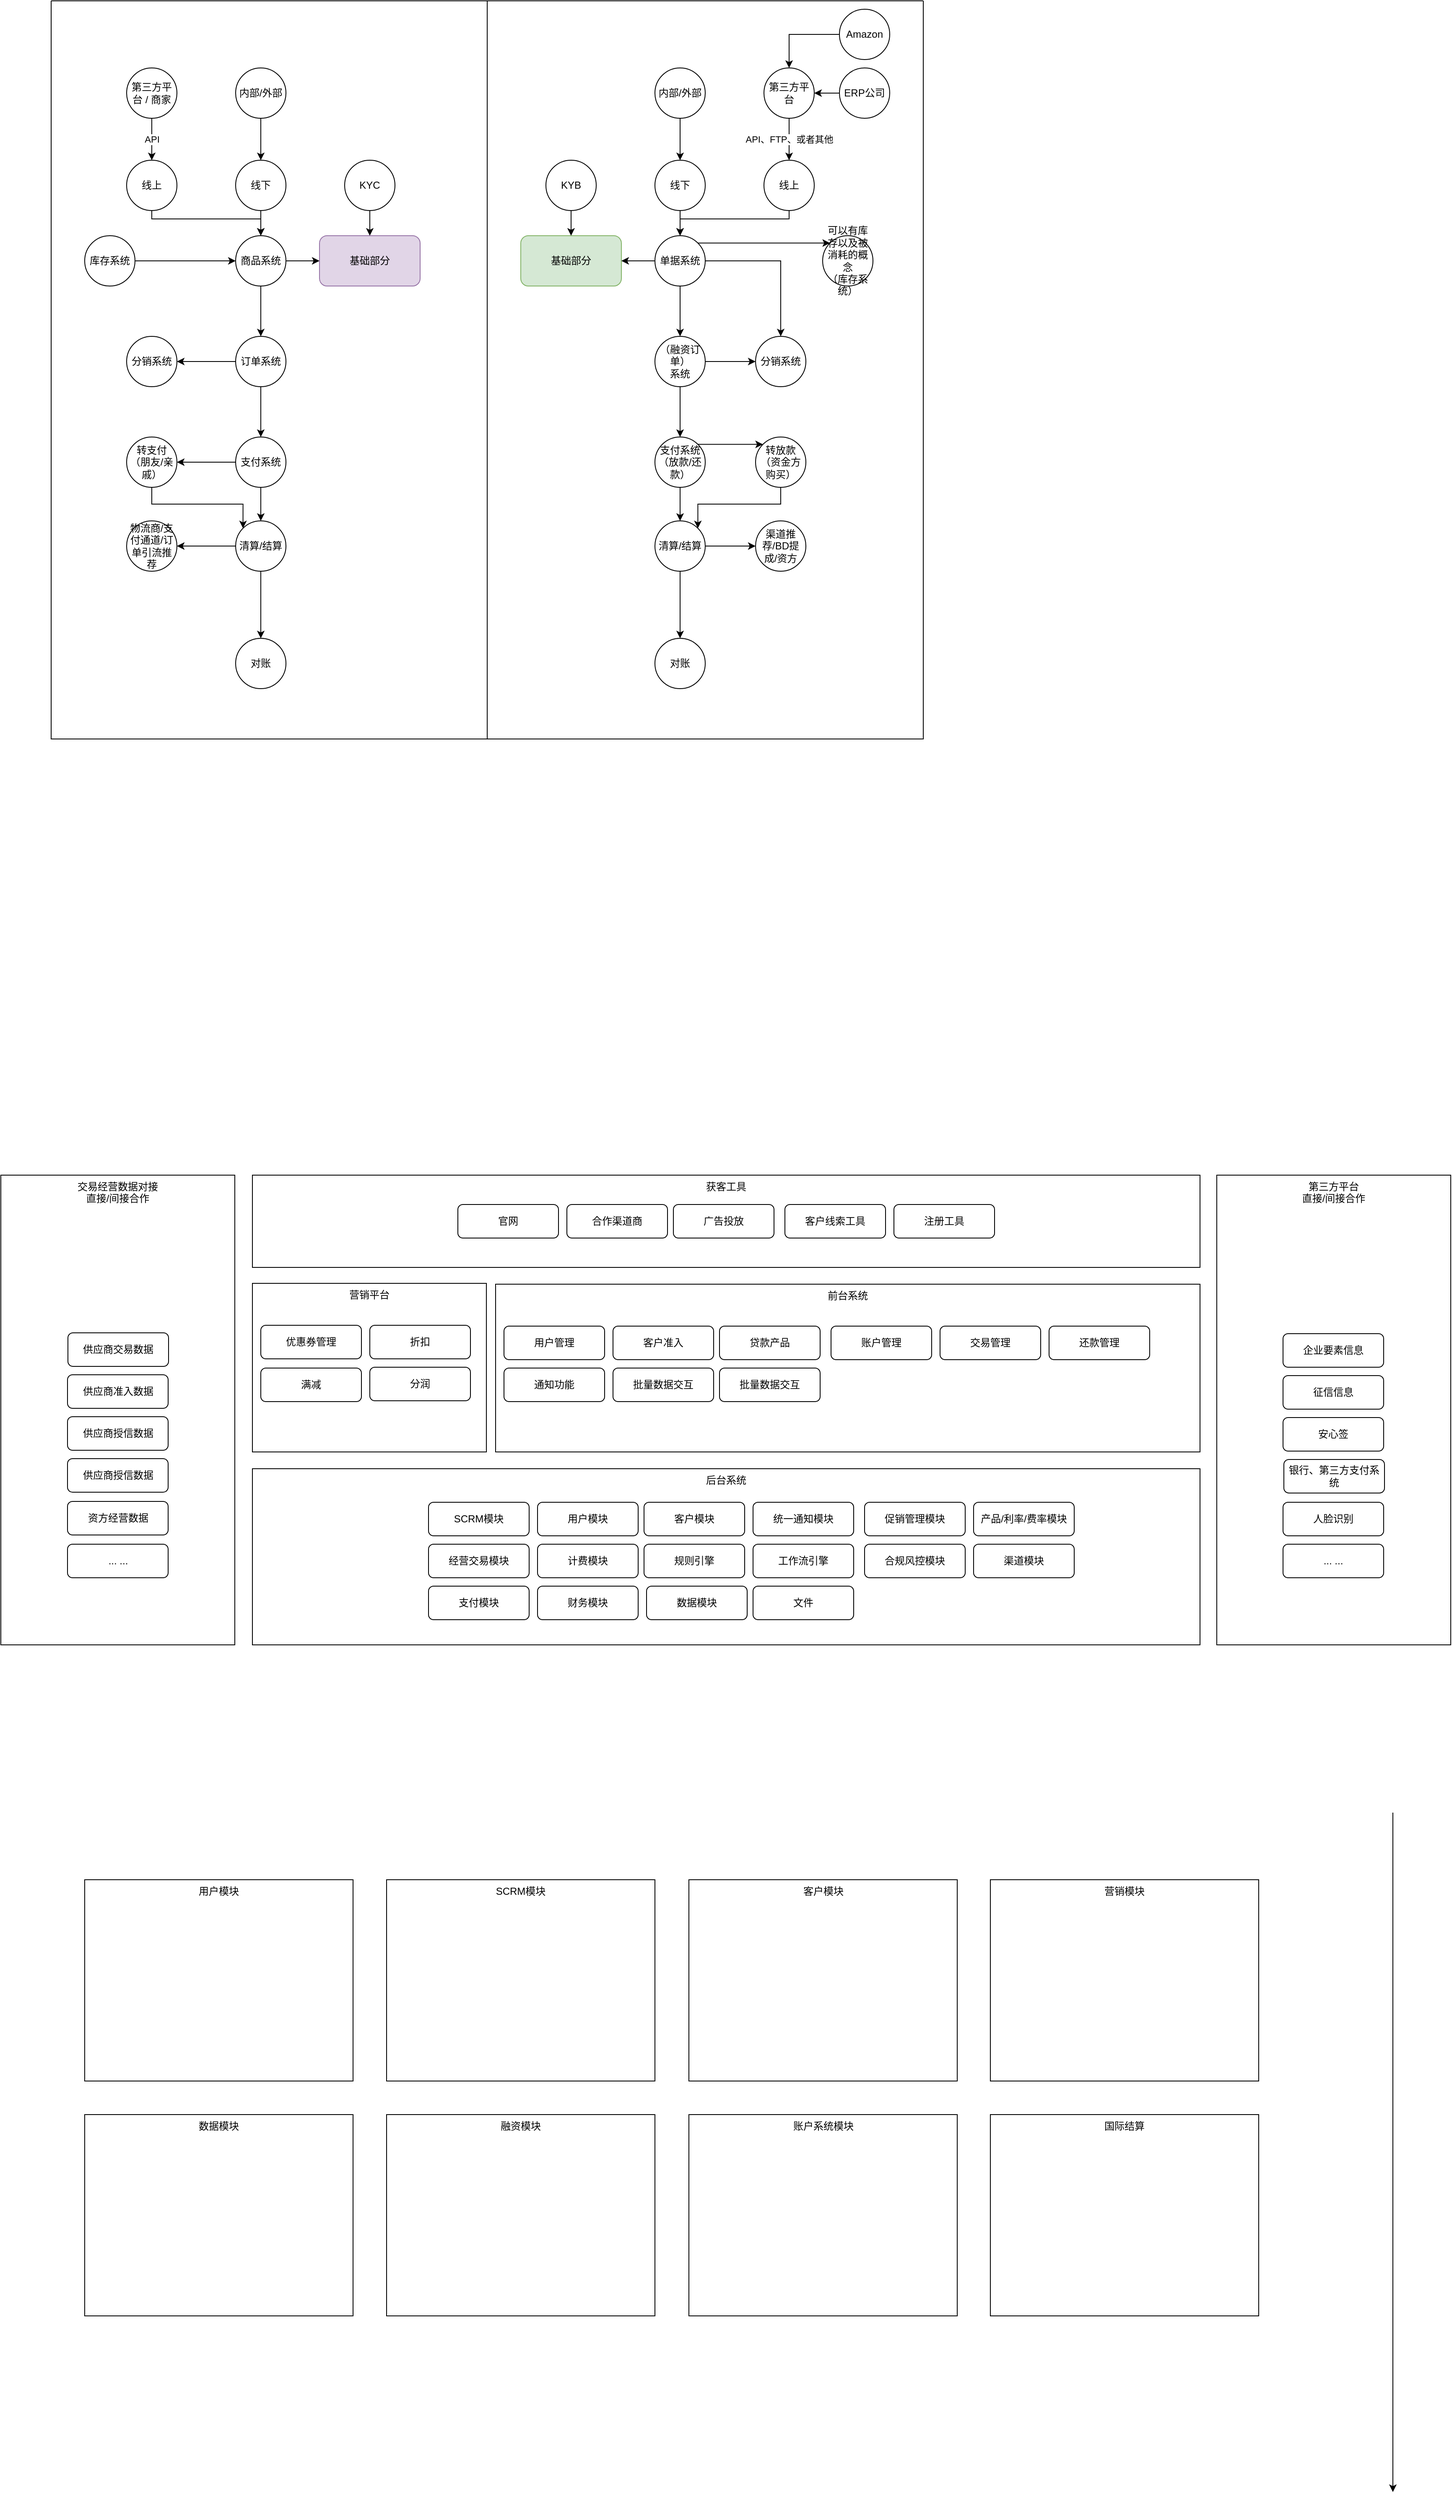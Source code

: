 <mxfile version="21.6.2" type="github">
  <diagram name="第 1 页" id="DsP0ySoP5KuVm8gyESEJ">
    <mxGraphModel dx="1492" dy="650" grid="1" gridSize="10" guides="1" tooltips="1" connect="1" arrows="1" fold="1" page="1" pageScale="1" pageWidth="827" pageHeight="1169" math="0" shadow="0">
      <root>
        <mxCell id="0" />
        <mxCell id="1" parent="0" />
        <mxCell id="JTM_hWVtwOP50AUBhIqX-2" value="" style="swimlane;startSize=0;" parent="1" vertex="1">
          <mxGeometry x="160" y="80" width="520" height="880" as="geometry" />
        </mxCell>
        <mxCell id="JTM_hWVtwOP50AUBhIqX-4" value="基础部分" style="rounded=1;whiteSpace=wrap;html=1;fillColor=#e1d5e7;strokeColor=#9673a6;" parent="JTM_hWVtwOP50AUBhIqX-2" vertex="1">
          <mxGeometry x="320" y="280" width="120" height="60" as="geometry" />
        </mxCell>
        <mxCell id="dblVW6kIsXTNqUXVf4vE-62" style="edgeStyle=orthogonalEdgeStyle;rounded=0;orthogonalLoop=1;jettySize=auto;html=1;exitX=0.5;exitY=1;exitDx=0;exitDy=0;entryX=0.5;entryY=0;entryDx=0;entryDy=0;" parent="JTM_hWVtwOP50AUBhIqX-2" source="dblVW6kIsXTNqUXVf4vE-32" target="JTM_hWVtwOP50AUBhIqX-4" edge="1">
          <mxGeometry relative="1" as="geometry" />
        </mxCell>
        <mxCell id="dblVW6kIsXTNqUXVf4vE-32" value="KYC" style="ellipse;whiteSpace=wrap;html=1;aspect=fixed;" parent="JTM_hWVtwOP50AUBhIqX-2" vertex="1">
          <mxGeometry x="350" y="190" width="60" height="60" as="geometry" />
        </mxCell>
        <mxCell id="dblVW6kIsXTNqUXVf4vE-42" style="edgeStyle=orthogonalEdgeStyle;rounded=0;orthogonalLoop=1;jettySize=auto;html=1;exitX=0.5;exitY=1;exitDx=0;exitDy=0;entryX=0.5;entryY=0;entryDx=0;entryDy=0;" parent="JTM_hWVtwOP50AUBhIqX-2" source="dblVW6kIsXTNqUXVf4vE-33" target="dblVW6kIsXTNqUXVf4vE-41" edge="1">
          <mxGeometry relative="1" as="geometry" />
        </mxCell>
        <mxCell id="dblVW6kIsXTNqUXVf4vE-33" value="线下" style="ellipse;whiteSpace=wrap;html=1;aspect=fixed;" parent="JTM_hWVtwOP50AUBhIqX-2" vertex="1">
          <mxGeometry x="220" y="190" width="60" height="60" as="geometry" />
        </mxCell>
        <mxCell id="dblVW6kIsXTNqUXVf4vE-43" style="edgeStyle=orthogonalEdgeStyle;rounded=0;orthogonalLoop=1;jettySize=auto;html=1;exitX=0.5;exitY=1;exitDx=0;exitDy=0;entryX=0.5;entryY=0;entryDx=0;entryDy=0;" parent="JTM_hWVtwOP50AUBhIqX-2" source="dblVW6kIsXTNqUXVf4vE-34" target="dblVW6kIsXTNqUXVf4vE-41" edge="1">
          <mxGeometry relative="1" as="geometry">
            <Array as="points">
              <mxPoint x="120" y="260" />
              <mxPoint x="250" y="260" />
            </Array>
          </mxGeometry>
        </mxCell>
        <mxCell id="dblVW6kIsXTNqUXVf4vE-34" value="线上" style="ellipse;whiteSpace=wrap;html=1;aspect=fixed;" parent="JTM_hWVtwOP50AUBhIqX-2" vertex="1">
          <mxGeometry x="90" y="190" width="60" height="60" as="geometry" />
        </mxCell>
        <mxCell id="dblVW6kIsXTNqUXVf4vE-36" style="edgeStyle=orthogonalEdgeStyle;rounded=0;orthogonalLoop=1;jettySize=auto;html=1;exitX=0.5;exitY=1;exitDx=0;exitDy=0;entryX=0.5;entryY=0;entryDx=0;entryDy=0;" parent="JTM_hWVtwOP50AUBhIqX-2" source="dblVW6kIsXTNqUXVf4vE-35" target="dblVW6kIsXTNqUXVf4vE-33" edge="1">
          <mxGeometry relative="1" as="geometry" />
        </mxCell>
        <mxCell id="dblVW6kIsXTNqUXVf4vE-35" value="内部/外部" style="ellipse;whiteSpace=wrap;html=1;aspect=fixed;" parent="JTM_hWVtwOP50AUBhIqX-2" vertex="1">
          <mxGeometry x="220" y="80" width="60" height="60" as="geometry" />
        </mxCell>
        <mxCell id="dblVW6kIsXTNqUXVf4vE-40" value="API" style="edgeStyle=orthogonalEdgeStyle;rounded=0;orthogonalLoop=1;jettySize=auto;html=1;exitX=0.5;exitY=1;exitDx=0;exitDy=0;entryX=0.5;entryY=0;entryDx=0;entryDy=0;" parent="JTM_hWVtwOP50AUBhIqX-2" source="dblVW6kIsXTNqUXVf4vE-39" target="dblVW6kIsXTNqUXVf4vE-34" edge="1">
          <mxGeometry relative="1" as="geometry" />
        </mxCell>
        <mxCell id="dblVW6kIsXTNqUXVf4vE-39" value="第三方平台 / 商家" style="ellipse;whiteSpace=wrap;html=1;aspect=fixed;" parent="JTM_hWVtwOP50AUBhIqX-2" vertex="1">
          <mxGeometry x="90" y="80" width="60" height="60" as="geometry" />
        </mxCell>
        <mxCell id="dblVW6kIsXTNqUXVf4vE-45" style="edgeStyle=orthogonalEdgeStyle;rounded=0;orthogonalLoop=1;jettySize=auto;html=1;exitX=1;exitY=0.5;exitDx=0;exitDy=0;entryX=0;entryY=0.5;entryDx=0;entryDy=0;" parent="JTM_hWVtwOP50AUBhIqX-2" source="dblVW6kIsXTNqUXVf4vE-41" target="JTM_hWVtwOP50AUBhIqX-4" edge="1">
          <mxGeometry relative="1" as="geometry" />
        </mxCell>
        <mxCell id="dblVW6kIsXTNqUXVf4vE-46" style="edgeStyle=orthogonalEdgeStyle;rounded=0;orthogonalLoop=1;jettySize=auto;html=1;exitX=0.5;exitY=1;exitDx=0;exitDy=0;" parent="JTM_hWVtwOP50AUBhIqX-2" source="dblVW6kIsXTNqUXVf4vE-41" target="dblVW6kIsXTNqUXVf4vE-44" edge="1">
          <mxGeometry relative="1" as="geometry" />
        </mxCell>
        <mxCell id="dblVW6kIsXTNqUXVf4vE-41" value="商品系统" style="ellipse;whiteSpace=wrap;html=1;aspect=fixed;" parent="JTM_hWVtwOP50AUBhIqX-2" vertex="1">
          <mxGeometry x="220" y="280" width="60" height="60" as="geometry" />
        </mxCell>
        <mxCell id="dblVW6kIsXTNqUXVf4vE-50" style="edgeStyle=orthogonalEdgeStyle;rounded=0;orthogonalLoop=1;jettySize=auto;html=1;exitX=0;exitY=0.5;exitDx=0;exitDy=0;entryX=1;entryY=0.5;entryDx=0;entryDy=0;" parent="JTM_hWVtwOP50AUBhIqX-2" source="dblVW6kIsXTNqUXVf4vE-44" target="dblVW6kIsXTNqUXVf4vE-47" edge="1">
          <mxGeometry relative="1" as="geometry" />
        </mxCell>
        <mxCell id="dblVW6kIsXTNqUXVf4vE-54" style="edgeStyle=orthogonalEdgeStyle;rounded=0;orthogonalLoop=1;jettySize=auto;html=1;exitX=0.5;exitY=1;exitDx=0;exitDy=0;entryX=0.5;entryY=0;entryDx=0;entryDy=0;" parent="JTM_hWVtwOP50AUBhIqX-2" source="dblVW6kIsXTNqUXVf4vE-44" target="dblVW6kIsXTNqUXVf4vE-51" edge="1">
          <mxGeometry relative="1" as="geometry" />
        </mxCell>
        <mxCell id="dblVW6kIsXTNqUXVf4vE-44" value="订单系统" style="ellipse;whiteSpace=wrap;html=1;aspect=fixed;" parent="JTM_hWVtwOP50AUBhIqX-2" vertex="1">
          <mxGeometry x="220" y="400" width="60" height="60" as="geometry" />
        </mxCell>
        <mxCell id="dblVW6kIsXTNqUXVf4vE-47" value="分销系统" style="ellipse;whiteSpace=wrap;html=1;aspect=fixed;" parent="JTM_hWVtwOP50AUBhIqX-2" vertex="1">
          <mxGeometry x="90" y="400" width="60" height="60" as="geometry" />
        </mxCell>
        <mxCell id="dblVW6kIsXTNqUXVf4vE-49" style="edgeStyle=orthogonalEdgeStyle;rounded=0;orthogonalLoop=1;jettySize=auto;html=1;exitX=1;exitY=0.5;exitDx=0;exitDy=0;entryX=0;entryY=0.5;entryDx=0;entryDy=0;" parent="JTM_hWVtwOP50AUBhIqX-2" source="dblVW6kIsXTNqUXVf4vE-48" target="dblVW6kIsXTNqUXVf4vE-41" edge="1">
          <mxGeometry relative="1" as="geometry" />
        </mxCell>
        <mxCell id="dblVW6kIsXTNqUXVf4vE-48" value="库存系统" style="ellipse;whiteSpace=wrap;html=1;aspect=fixed;" parent="JTM_hWVtwOP50AUBhIqX-2" vertex="1">
          <mxGeometry x="40" y="280" width="60" height="60" as="geometry" />
        </mxCell>
        <mxCell id="dblVW6kIsXTNqUXVf4vE-53" style="edgeStyle=orthogonalEdgeStyle;rounded=0;orthogonalLoop=1;jettySize=auto;html=1;exitX=0;exitY=0.5;exitDx=0;exitDy=0;entryX=1;entryY=0.5;entryDx=0;entryDy=0;" parent="JTM_hWVtwOP50AUBhIqX-2" source="dblVW6kIsXTNqUXVf4vE-51" target="dblVW6kIsXTNqUXVf4vE-52" edge="1">
          <mxGeometry relative="1" as="geometry" />
        </mxCell>
        <mxCell id="dblVW6kIsXTNqUXVf4vE-57" style="edgeStyle=orthogonalEdgeStyle;rounded=0;orthogonalLoop=1;jettySize=auto;html=1;exitX=0.5;exitY=1;exitDx=0;exitDy=0;" parent="JTM_hWVtwOP50AUBhIqX-2" source="dblVW6kIsXTNqUXVf4vE-51" target="dblVW6kIsXTNqUXVf4vE-55" edge="1">
          <mxGeometry relative="1" as="geometry" />
        </mxCell>
        <mxCell id="dblVW6kIsXTNqUXVf4vE-51" value="支付系统" style="ellipse;whiteSpace=wrap;html=1;aspect=fixed;" parent="JTM_hWVtwOP50AUBhIqX-2" vertex="1">
          <mxGeometry x="220" y="520" width="60" height="60" as="geometry" />
        </mxCell>
        <mxCell id="dblVW6kIsXTNqUXVf4vE-61" style="edgeStyle=orthogonalEdgeStyle;rounded=0;orthogonalLoop=1;jettySize=auto;html=1;exitX=0.5;exitY=1;exitDx=0;exitDy=0;entryX=0;entryY=0;entryDx=0;entryDy=0;" parent="JTM_hWVtwOP50AUBhIqX-2" source="dblVW6kIsXTNqUXVf4vE-52" target="dblVW6kIsXTNqUXVf4vE-55" edge="1">
          <mxGeometry relative="1" as="geometry" />
        </mxCell>
        <mxCell id="dblVW6kIsXTNqUXVf4vE-52" value="转支付（朋友/亲戚）" style="ellipse;whiteSpace=wrap;html=1;aspect=fixed;" parent="JTM_hWVtwOP50AUBhIqX-2" vertex="1">
          <mxGeometry x="90" y="520" width="60" height="60" as="geometry" />
        </mxCell>
        <mxCell id="dblVW6kIsXTNqUXVf4vE-58" style="edgeStyle=orthogonalEdgeStyle;rounded=0;orthogonalLoop=1;jettySize=auto;html=1;exitX=0.5;exitY=1;exitDx=0;exitDy=0;entryX=0.5;entryY=0;entryDx=0;entryDy=0;" parent="JTM_hWVtwOP50AUBhIqX-2" source="dblVW6kIsXTNqUXVf4vE-55" target="dblVW6kIsXTNqUXVf4vE-56" edge="1">
          <mxGeometry relative="1" as="geometry" />
        </mxCell>
        <mxCell id="dblVW6kIsXTNqUXVf4vE-60" style="edgeStyle=orthogonalEdgeStyle;rounded=0;orthogonalLoop=1;jettySize=auto;html=1;exitX=0;exitY=0.5;exitDx=0;exitDy=0;entryX=1;entryY=0.5;entryDx=0;entryDy=0;" parent="JTM_hWVtwOP50AUBhIqX-2" source="dblVW6kIsXTNqUXVf4vE-55" target="dblVW6kIsXTNqUXVf4vE-59" edge="1">
          <mxGeometry relative="1" as="geometry" />
        </mxCell>
        <mxCell id="dblVW6kIsXTNqUXVf4vE-55" value="清算/结算" style="ellipse;whiteSpace=wrap;html=1;aspect=fixed;" parent="JTM_hWVtwOP50AUBhIqX-2" vertex="1">
          <mxGeometry x="220" y="620" width="60" height="60" as="geometry" />
        </mxCell>
        <mxCell id="dblVW6kIsXTNqUXVf4vE-56" value="对账" style="ellipse;whiteSpace=wrap;html=1;aspect=fixed;" parent="JTM_hWVtwOP50AUBhIqX-2" vertex="1">
          <mxGeometry x="220" y="760" width="60" height="60" as="geometry" />
        </mxCell>
        <mxCell id="dblVW6kIsXTNqUXVf4vE-59" value="物流商/支付通道/订单引流推荐" style="ellipse;whiteSpace=wrap;html=1;aspect=fixed;" parent="JTM_hWVtwOP50AUBhIqX-2" vertex="1">
          <mxGeometry x="90" y="620" width="60" height="60" as="geometry" />
        </mxCell>
        <mxCell id="JTM_hWVtwOP50AUBhIqX-3" value="" style="swimlane;startSize=0;" parent="1" vertex="1">
          <mxGeometry x="680" y="80" width="520" height="880" as="geometry" />
        </mxCell>
        <mxCell id="JTM_hWVtwOP50AUBhIqX-5" value="基础部分" style="rounded=1;whiteSpace=wrap;html=1;fillColor=#d5e8d4;strokeColor=#82b366;" parent="JTM_hWVtwOP50AUBhIqX-3" vertex="1">
          <mxGeometry x="40" y="280" width="120" height="60" as="geometry" />
        </mxCell>
        <mxCell id="dblVW6kIsXTNqUXVf4vE-14" style="edgeStyle=orthogonalEdgeStyle;rounded=0;orthogonalLoop=1;jettySize=auto;html=1;exitX=0.5;exitY=1;exitDx=0;exitDy=0;entryX=0.5;entryY=0;entryDx=0;entryDy=0;" parent="JTM_hWVtwOP50AUBhIqX-3" source="JTM_hWVtwOP50AUBhIqX-7" target="JTM_hWVtwOP50AUBhIqX-8" edge="1">
          <mxGeometry relative="1" as="geometry" />
        </mxCell>
        <mxCell id="dblVW6kIsXTNqUXVf4vE-16" style="edgeStyle=orthogonalEdgeStyle;rounded=0;orthogonalLoop=1;jettySize=auto;html=1;exitX=1;exitY=0.5;exitDx=0;exitDy=0;entryX=0.5;entryY=0;entryDx=0;entryDy=0;" parent="JTM_hWVtwOP50AUBhIqX-3" source="JTM_hWVtwOP50AUBhIqX-7" target="dblVW6kIsXTNqUXVf4vE-15" edge="1">
          <mxGeometry relative="1" as="geometry" />
        </mxCell>
        <mxCell id="dblVW6kIsXTNqUXVf4vE-19" style="edgeStyle=orthogonalEdgeStyle;rounded=0;orthogonalLoop=1;jettySize=auto;html=1;exitX=1;exitY=0;exitDx=0;exitDy=0;entryX=0;entryY=0;entryDx=0;entryDy=0;" parent="JTM_hWVtwOP50AUBhIqX-3" source="JTM_hWVtwOP50AUBhIqX-7" target="dblVW6kIsXTNqUXVf4vE-18" edge="1">
          <mxGeometry relative="1" as="geometry" />
        </mxCell>
        <mxCell id="dblVW6kIsXTNqUXVf4vE-38" style="edgeStyle=orthogonalEdgeStyle;rounded=0;orthogonalLoop=1;jettySize=auto;html=1;exitX=0;exitY=0.5;exitDx=0;exitDy=0;entryX=1;entryY=0.5;entryDx=0;entryDy=0;" parent="JTM_hWVtwOP50AUBhIqX-3" source="JTM_hWVtwOP50AUBhIqX-7" target="JTM_hWVtwOP50AUBhIqX-5" edge="1">
          <mxGeometry relative="1" as="geometry" />
        </mxCell>
        <mxCell id="JTM_hWVtwOP50AUBhIqX-7" value="单据系统" style="ellipse;whiteSpace=wrap;html=1;aspect=fixed;" parent="JTM_hWVtwOP50AUBhIqX-3" vertex="1">
          <mxGeometry x="200" y="280" width="60" height="60" as="geometry" />
        </mxCell>
        <mxCell id="dblVW6kIsXTNqUXVf4vE-17" style="edgeStyle=orthogonalEdgeStyle;rounded=0;orthogonalLoop=1;jettySize=auto;html=1;exitX=1;exitY=0.5;exitDx=0;exitDy=0;entryX=0;entryY=0.5;entryDx=0;entryDy=0;" parent="JTM_hWVtwOP50AUBhIqX-3" source="JTM_hWVtwOP50AUBhIqX-8" target="dblVW6kIsXTNqUXVf4vE-15" edge="1">
          <mxGeometry relative="1" as="geometry" />
        </mxCell>
        <mxCell id="dblVW6kIsXTNqUXVf4vE-23" style="edgeStyle=orthogonalEdgeStyle;rounded=0;orthogonalLoop=1;jettySize=auto;html=1;exitX=0.5;exitY=1;exitDx=0;exitDy=0;" parent="JTM_hWVtwOP50AUBhIqX-3" source="JTM_hWVtwOP50AUBhIqX-8" target="dblVW6kIsXTNqUXVf4vE-21" edge="1">
          <mxGeometry relative="1" as="geometry" />
        </mxCell>
        <mxCell id="JTM_hWVtwOP50AUBhIqX-8" value="（融资订单）&lt;br&gt;系统" style="ellipse;whiteSpace=wrap;html=1;aspect=fixed;" parent="JTM_hWVtwOP50AUBhIqX-3" vertex="1">
          <mxGeometry x="200" y="400" width="60" height="60" as="geometry" />
        </mxCell>
        <mxCell id="dblVW6kIsXTNqUXVf4vE-5" style="edgeStyle=orthogonalEdgeStyle;rounded=0;orthogonalLoop=1;jettySize=auto;html=1;exitX=0.5;exitY=1;exitDx=0;exitDy=0;entryX=0.5;entryY=0;entryDx=0;entryDy=0;" parent="JTM_hWVtwOP50AUBhIqX-3" source="dblVW6kIsXTNqUXVf4vE-1" target="JTM_hWVtwOP50AUBhIqX-7" edge="1">
          <mxGeometry relative="1" as="geometry" />
        </mxCell>
        <mxCell id="dblVW6kIsXTNqUXVf4vE-1" value="线下" style="ellipse;whiteSpace=wrap;html=1;aspect=fixed;" parent="JTM_hWVtwOP50AUBhIqX-3" vertex="1">
          <mxGeometry x="200" y="190" width="60" height="60" as="geometry" />
        </mxCell>
        <mxCell id="dblVW6kIsXTNqUXVf4vE-4" style="edgeStyle=orthogonalEdgeStyle;rounded=0;orthogonalLoop=1;jettySize=auto;html=1;exitX=0.5;exitY=1;exitDx=0;exitDy=0;" parent="JTM_hWVtwOP50AUBhIqX-3" source="dblVW6kIsXTNqUXVf4vE-2" target="dblVW6kIsXTNqUXVf4vE-1" edge="1">
          <mxGeometry relative="1" as="geometry" />
        </mxCell>
        <mxCell id="dblVW6kIsXTNqUXVf4vE-2" value="内部/外部" style="ellipse;whiteSpace=wrap;html=1;aspect=fixed;" parent="JTM_hWVtwOP50AUBhIqX-3" vertex="1">
          <mxGeometry x="200" y="80" width="60" height="60" as="geometry" />
        </mxCell>
        <mxCell id="dblVW6kIsXTNqUXVf4vE-6" style="edgeStyle=orthogonalEdgeStyle;rounded=0;orthogonalLoop=1;jettySize=auto;html=1;exitX=0.5;exitY=1;exitDx=0;exitDy=0;entryX=0.5;entryY=0;entryDx=0;entryDy=0;" parent="JTM_hWVtwOP50AUBhIqX-3" source="dblVW6kIsXTNqUXVf4vE-3" target="JTM_hWVtwOP50AUBhIqX-7" edge="1">
          <mxGeometry relative="1" as="geometry">
            <Array as="points">
              <mxPoint x="360" y="260" />
              <mxPoint x="230" y="260" />
            </Array>
          </mxGeometry>
        </mxCell>
        <mxCell id="dblVW6kIsXTNqUXVf4vE-3" value="线上" style="ellipse;whiteSpace=wrap;html=1;aspect=fixed;" parent="JTM_hWVtwOP50AUBhIqX-3" vertex="1">
          <mxGeometry x="330" y="190" width="60" height="60" as="geometry" />
        </mxCell>
        <mxCell id="dblVW6kIsXTNqUXVf4vE-8" value="API、FTP、或者其他" style="edgeStyle=orthogonalEdgeStyle;rounded=0;orthogonalLoop=1;jettySize=auto;html=1;exitX=0.5;exitY=1;exitDx=0;exitDy=0;entryX=0.5;entryY=0;entryDx=0;entryDy=0;" parent="JTM_hWVtwOP50AUBhIqX-3" source="dblVW6kIsXTNqUXVf4vE-7" target="dblVW6kIsXTNqUXVf4vE-3" edge="1">
          <mxGeometry relative="1" as="geometry" />
        </mxCell>
        <mxCell id="dblVW6kIsXTNqUXVf4vE-7" value="第三方平台" style="ellipse;whiteSpace=wrap;html=1;aspect=fixed;" parent="JTM_hWVtwOP50AUBhIqX-3" vertex="1">
          <mxGeometry x="330" y="80" width="60" height="60" as="geometry" />
        </mxCell>
        <mxCell id="dblVW6kIsXTNqUXVf4vE-11" style="edgeStyle=orthogonalEdgeStyle;rounded=0;orthogonalLoop=1;jettySize=auto;html=1;exitX=0;exitY=0.5;exitDx=0;exitDy=0;" parent="JTM_hWVtwOP50AUBhIqX-3" source="dblVW6kIsXTNqUXVf4vE-9" target="dblVW6kIsXTNqUXVf4vE-7" edge="1">
          <mxGeometry relative="1" as="geometry" />
        </mxCell>
        <mxCell id="dblVW6kIsXTNqUXVf4vE-9" value="Amazon" style="ellipse;whiteSpace=wrap;html=1;aspect=fixed;" parent="JTM_hWVtwOP50AUBhIqX-3" vertex="1">
          <mxGeometry x="420" y="10" width="60" height="60" as="geometry" />
        </mxCell>
        <mxCell id="dblVW6kIsXTNqUXVf4vE-12" style="edgeStyle=orthogonalEdgeStyle;rounded=0;orthogonalLoop=1;jettySize=auto;html=1;exitX=0;exitY=0.5;exitDx=0;exitDy=0;entryX=1;entryY=0.5;entryDx=0;entryDy=0;" parent="JTM_hWVtwOP50AUBhIqX-3" source="dblVW6kIsXTNqUXVf4vE-10" target="dblVW6kIsXTNqUXVf4vE-7" edge="1">
          <mxGeometry relative="1" as="geometry" />
        </mxCell>
        <mxCell id="dblVW6kIsXTNqUXVf4vE-10" value="ERP公司" style="ellipse;whiteSpace=wrap;html=1;aspect=fixed;" parent="JTM_hWVtwOP50AUBhIqX-3" vertex="1">
          <mxGeometry x="420" y="80" width="60" height="60" as="geometry" />
        </mxCell>
        <mxCell id="dblVW6kIsXTNqUXVf4vE-15" value="分销系统" style="ellipse;whiteSpace=wrap;html=1;aspect=fixed;" parent="JTM_hWVtwOP50AUBhIqX-3" vertex="1">
          <mxGeometry x="320" y="400" width="60" height="60" as="geometry" />
        </mxCell>
        <mxCell id="dblVW6kIsXTNqUXVf4vE-18" value="可以有库存以及被消耗的概念&lt;br&gt;（库存系统）" style="ellipse;whiteSpace=wrap;html=1;aspect=fixed;" parent="JTM_hWVtwOP50AUBhIqX-3" vertex="1">
          <mxGeometry x="400" y="280" width="60" height="60" as="geometry" />
        </mxCell>
        <mxCell id="dblVW6kIsXTNqUXVf4vE-37" style="edgeStyle=orthogonalEdgeStyle;rounded=0;orthogonalLoop=1;jettySize=auto;html=1;exitX=0.5;exitY=1;exitDx=0;exitDy=0;entryX=0.5;entryY=0;entryDx=0;entryDy=0;" parent="JTM_hWVtwOP50AUBhIqX-3" source="dblVW6kIsXTNqUXVf4vE-20" target="JTM_hWVtwOP50AUBhIqX-5" edge="1">
          <mxGeometry relative="1" as="geometry" />
        </mxCell>
        <mxCell id="dblVW6kIsXTNqUXVf4vE-20" value="KYB" style="ellipse;whiteSpace=wrap;html=1;aspect=fixed;" parent="JTM_hWVtwOP50AUBhIqX-3" vertex="1">
          <mxGeometry x="70" y="190" width="60" height="60" as="geometry" />
        </mxCell>
        <mxCell id="dblVW6kIsXTNqUXVf4vE-25" style="edgeStyle=orthogonalEdgeStyle;rounded=0;orthogonalLoop=1;jettySize=auto;html=1;exitX=0.5;exitY=1;exitDx=0;exitDy=0;" parent="JTM_hWVtwOP50AUBhIqX-3" source="dblVW6kIsXTNqUXVf4vE-21" target="dblVW6kIsXTNqUXVf4vE-24" edge="1">
          <mxGeometry relative="1" as="geometry" />
        </mxCell>
        <mxCell id="dblVW6kIsXTNqUXVf4vE-30" style="edgeStyle=orthogonalEdgeStyle;rounded=0;orthogonalLoop=1;jettySize=auto;html=1;exitX=1;exitY=0;exitDx=0;exitDy=0;entryX=0;entryY=0;entryDx=0;entryDy=0;" parent="JTM_hWVtwOP50AUBhIqX-3" source="dblVW6kIsXTNqUXVf4vE-21" target="dblVW6kIsXTNqUXVf4vE-22" edge="1">
          <mxGeometry relative="1" as="geometry" />
        </mxCell>
        <mxCell id="dblVW6kIsXTNqUXVf4vE-21" value="支付系统（放款/还款）" style="ellipse;whiteSpace=wrap;html=1;aspect=fixed;" parent="JTM_hWVtwOP50AUBhIqX-3" vertex="1">
          <mxGeometry x="200" y="520" width="60" height="60" as="geometry" />
        </mxCell>
        <mxCell id="dblVW6kIsXTNqUXVf4vE-31" style="edgeStyle=orthogonalEdgeStyle;rounded=0;orthogonalLoop=1;jettySize=auto;html=1;exitX=0.5;exitY=1;exitDx=0;exitDy=0;entryX=1;entryY=0;entryDx=0;entryDy=0;" parent="JTM_hWVtwOP50AUBhIqX-3" source="dblVW6kIsXTNqUXVf4vE-22" target="dblVW6kIsXTNqUXVf4vE-24" edge="1">
          <mxGeometry relative="1" as="geometry" />
        </mxCell>
        <mxCell id="dblVW6kIsXTNqUXVf4vE-22" value="转放款&lt;br&gt;（资金方购买）" style="ellipse;whiteSpace=wrap;html=1;aspect=fixed;" parent="JTM_hWVtwOP50AUBhIqX-3" vertex="1">
          <mxGeometry x="320" y="520" width="60" height="60" as="geometry" />
        </mxCell>
        <mxCell id="dblVW6kIsXTNqUXVf4vE-27" style="edgeStyle=orthogonalEdgeStyle;rounded=0;orthogonalLoop=1;jettySize=auto;html=1;exitX=1;exitY=0.5;exitDx=0;exitDy=0;entryX=0;entryY=0.5;entryDx=0;entryDy=0;" parent="JTM_hWVtwOP50AUBhIqX-3" source="dblVW6kIsXTNqUXVf4vE-24" target="dblVW6kIsXTNqUXVf4vE-26" edge="1">
          <mxGeometry relative="1" as="geometry" />
        </mxCell>
        <mxCell id="dblVW6kIsXTNqUXVf4vE-24" value="清算/结算" style="ellipse;whiteSpace=wrap;html=1;aspect=fixed;" parent="JTM_hWVtwOP50AUBhIqX-3" vertex="1">
          <mxGeometry x="200" y="620" width="60" height="60" as="geometry" />
        </mxCell>
        <mxCell id="dblVW6kIsXTNqUXVf4vE-26" value="渠道推荐/BD提成/资方" style="ellipse;whiteSpace=wrap;html=1;aspect=fixed;" parent="JTM_hWVtwOP50AUBhIqX-3" vertex="1">
          <mxGeometry x="320" y="620" width="60" height="60" as="geometry" />
        </mxCell>
        <mxCell id="dblVW6kIsXTNqUXVf4vE-28" value="对账" style="ellipse;whiteSpace=wrap;html=1;aspect=fixed;" parent="JTM_hWVtwOP50AUBhIqX-3" vertex="1">
          <mxGeometry x="200" y="760" width="60" height="60" as="geometry" />
        </mxCell>
        <mxCell id="dblVW6kIsXTNqUXVf4vE-29" style="edgeStyle=orthogonalEdgeStyle;rounded=0;orthogonalLoop=1;jettySize=auto;html=1;exitX=0.5;exitY=1;exitDx=0;exitDy=0;" parent="JTM_hWVtwOP50AUBhIqX-3" source="dblVW6kIsXTNqUXVf4vE-24" target="dblVW6kIsXTNqUXVf4vE-28" edge="1">
          <mxGeometry relative="1" as="geometry" />
        </mxCell>
        <mxCell id="Zc82YdljWbSj6C0rq8SS-1" value="前台系统" style="rounded=0;whiteSpace=wrap;html=1;horizontal=1;verticalAlign=top;" vertex="1" parent="1">
          <mxGeometry x="690" y="1610" width="840" height="200" as="geometry" />
        </mxCell>
        <mxCell id="Zc82YdljWbSj6C0rq8SS-3" value="后台系统" style="rounded=0;whiteSpace=wrap;html=1;verticalAlign=top;" vertex="1" parent="1">
          <mxGeometry x="400" y="1830" width="1130" height="210" as="geometry" />
        </mxCell>
        <mxCell id="Zc82YdljWbSj6C0rq8SS-4" value="第三方平台&lt;br&gt;直接/间接合作" style="rounded=0;whiteSpace=wrap;html=1;verticalAlign=top;" vertex="1" parent="1">
          <mxGeometry x="1550" y="1480" width="279" height="560" as="geometry" />
        </mxCell>
        <mxCell id="Zc82YdljWbSj6C0rq8SS-15" value="贷款产品" style="rounded=1;whiteSpace=wrap;html=1;" vertex="1" parent="1">
          <mxGeometry x="957" y="1660" width="120" height="40" as="geometry" />
        </mxCell>
        <mxCell id="Zc82YdljWbSj6C0rq8SS-16" value="账户管理" style="rounded=1;whiteSpace=wrap;html=1;" vertex="1" parent="1">
          <mxGeometry x="1090" y="1660" width="120" height="40" as="geometry" />
        </mxCell>
        <mxCell id="Zc82YdljWbSj6C0rq8SS-17" value="客户准入" style="rounded=1;whiteSpace=wrap;html=1;" vertex="1" parent="1">
          <mxGeometry x="830" y="1660" width="120" height="40" as="geometry" />
        </mxCell>
        <mxCell id="Zc82YdljWbSj6C0rq8SS-18" value="通知功能" style="rounded=1;whiteSpace=wrap;html=1;" vertex="1" parent="1">
          <mxGeometry x="700" y="1710" width="120" height="40" as="geometry" />
        </mxCell>
        <mxCell id="Zc82YdljWbSj6C0rq8SS-19" value="还款管理" style="rounded=1;whiteSpace=wrap;html=1;" vertex="1" parent="1">
          <mxGeometry x="1350" y="1660" width="120" height="40" as="geometry" />
        </mxCell>
        <mxCell id="Zc82YdljWbSj6C0rq8SS-20" value="企业要素信息" style="rounded=1;whiteSpace=wrap;html=1;" vertex="1" parent="1">
          <mxGeometry x="1629" y="1669" width="120" height="40" as="geometry" />
        </mxCell>
        <mxCell id="Zc82YdljWbSj6C0rq8SS-21" value="征信信息" style="rounded=1;whiteSpace=wrap;html=1;" vertex="1" parent="1">
          <mxGeometry x="1629" y="1719" width="120" height="40" as="geometry" />
        </mxCell>
        <mxCell id="Zc82YdljWbSj6C0rq8SS-24" value="安心签" style="rounded=1;whiteSpace=wrap;html=1;" vertex="1" parent="1">
          <mxGeometry x="1629" y="1769" width="120" height="40" as="geometry" />
        </mxCell>
        <mxCell id="Zc82YdljWbSj6C0rq8SS-25" value="银行、第三方支付系统" style="rounded=1;whiteSpace=wrap;html=1;" vertex="1" parent="1">
          <mxGeometry x="1630" y="1819" width="120" height="40" as="geometry" />
        </mxCell>
        <mxCell id="Zc82YdljWbSj6C0rq8SS-26" value="交易管理" style="rounded=1;whiteSpace=wrap;html=1;" vertex="1" parent="1">
          <mxGeometry x="1220" y="1660" width="120" height="40" as="geometry" />
        </mxCell>
        <mxCell id="Zc82YdljWbSj6C0rq8SS-28" value="用户管理" style="rounded=1;whiteSpace=wrap;html=1;" vertex="1" parent="1">
          <mxGeometry x="700" y="1660" width="120" height="40" as="geometry" />
        </mxCell>
        <mxCell id="Zc82YdljWbSj6C0rq8SS-29" value="批量数据交互" style="rounded=1;whiteSpace=wrap;html=1;" vertex="1" parent="1">
          <mxGeometry x="830" y="1710" width="120" height="40" as="geometry" />
        </mxCell>
        <mxCell id="Zc82YdljWbSj6C0rq8SS-30" value="批量数据交互" style="rounded=1;whiteSpace=wrap;html=1;" vertex="1" parent="1">
          <mxGeometry x="957" y="1710" width="120" height="40" as="geometry" />
        </mxCell>
        <mxCell id="Zc82YdljWbSj6C0rq8SS-31" value="营销平台" style="rounded=0;whiteSpace=wrap;html=1;verticalAlign=top;" vertex="1" parent="1">
          <mxGeometry x="400" y="1609" width="279" height="201" as="geometry" />
        </mxCell>
        <mxCell id="Zc82YdljWbSj6C0rq8SS-33" value="统一通知模块" style="rounded=1;whiteSpace=wrap;html=1;" vertex="1" parent="1">
          <mxGeometry x="997" y="1870" width="120" height="40" as="geometry" />
        </mxCell>
        <mxCell id="Zc82YdljWbSj6C0rq8SS-34" value="经营交易模块" style="rounded=1;whiteSpace=wrap;html=1;" vertex="1" parent="1">
          <mxGeometry x="610" y="1920" width="120" height="40" as="geometry" />
        </mxCell>
        <mxCell id="Zc82YdljWbSj6C0rq8SS-35" value="客户模块" style="rounded=1;whiteSpace=wrap;html=1;" vertex="1" parent="1">
          <mxGeometry x="867" y="1870" width="120" height="40" as="geometry" />
        </mxCell>
        <mxCell id="Zc82YdljWbSj6C0rq8SS-36" value="规则引擎" style="rounded=1;whiteSpace=wrap;html=1;" vertex="1" parent="1">
          <mxGeometry x="867" y="1920" width="120" height="40" as="geometry" />
        </mxCell>
        <mxCell id="Zc82YdljWbSj6C0rq8SS-37" value="计费模块" style="rounded=1;whiteSpace=wrap;html=1;" vertex="1" parent="1">
          <mxGeometry x="740" y="1920" width="120" height="40" as="geometry" />
        </mxCell>
        <mxCell id="Zc82YdljWbSj6C0rq8SS-38" value="产品/利率/费率模块" style="rounded=1;whiteSpace=wrap;html=1;" vertex="1" parent="1">
          <mxGeometry x="1260" y="1870" width="120" height="40" as="geometry" />
        </mxCell>
        <mxCell id="Zc82YdljWbSj6C0rq8SS-39" value="用户模块" style="rounded=1;whiteSpace=wrap;html=1;" vertex="1" parent="1">
          <mxGeometry x="740" y="1870" width="120" height="40" as="geometry" />
        </mxCell>
        <mxCell id="Zc82YdljWbSj6C0rq8SS-40" value="工作流引擎" style="rounded=1;whiteSpace=wrap;html=1;" vertex="1" parent="1">
          <mxGeometry x="997" y="1920" width="120" height="40" as="geometry" />
        </mxCell>
        <mxCell id="Zc82YdljWbSj6C0rq8SS-41" value="合规风控模块" style="rounded=1;whiteSpace=wrap;html=1;" vertex="1" parent="1">
          <mxGeometry x="1130" y="1920" width="120" height="40" as="geometry" />
        </mxCell>
        <mxCell id="Zc82YdljWbSj6C0rq8SS-42" value="促销管理模块" style="rounded=1;whiteSpace=wrap;html=1;" vertex="1" parent="1">
          <mxGeometry x="1130" y="1870" width="120" height="40" as="geometry" />
        </mxCell>
        <mxCell id="Zc82YdljWbSj6C0rq8SS-43" value="渠道模块" style="rounded=1;whiteSpace=wrap;html=1;" vertex="1" parent="1">
          <mxGeometry x="1260" y="1920" width="120" height="40" as="geometry" />
        </mxCell>
        <mxCell id="Zc82YdljWbSj6C0rq8SS-44" value="财务模块" style="rounded=1;whiteSpace=wrap;html=1;" vertex="1" parent="1">
          <mxGeometry x="740" y="1970" width="120" height="40" as="geometry" />
        </mxCell>
        <mxCell id="Zc82YdljWbSj6C0rq8SS-45" value="支付模块" style="rounded=1;whiteSpace=wrap;html=1;" vertex="1" parent="1">
          <mxGeometry x="610" y="1970" width="120" height="40" as="geometry" />
        </mxCell>
        <mxCell id="Zc82YdljWbSj6C0rq8SS-47" value="优惠券管理" style="rounded=1;whiteSpace=wrap;html=1;" vertex="1" parent="1">
          <mxGeometry x="410" y="1659" width="120" height="40" as="geometry" />
        </mxCell>
        <mxCell id="Zc82YdljWbSj6C0rq8SS-48" value="获客工具" style="rounded=0;whiteSpace=wrap;html=1;horizontal=1;verticalAlign=top;" vertex="1" parent="1">
          <mxGeometry x="400" y="1480" width="1130" height="110" as="geometry" />
        </mxCell>
        <mxCell id="Zc82YdljWbSj6C0rq8SS-49" value="广告投放" style="rounded=1;whiteSpace=wrap;html=1;" vertex="1" parent="1">
          <mxGeometry x="902" y="1515" width="120" height="40" as="geometry" />
        </mxCell>
        <mxCell id="Zc82YdljWbSj6C0rq8SS-50" value="客户线索工具" style="rounded=1;whiteSpace=wrap;html=1;" vertex="1" parent="1">
          <mxGeometry x="1035" y="1515" width="120" height="40" as="geometry" />
        </mxCell>
        <mxCell id="Zc82YdljWbSj6C0rq8SS-51" value="合作渠道商" style="rounded=1;whiteSpace=wrap;html=1;" vertex="1" parent="1">
          <mxGeometry x="775" y="1515" width="120" height="40" as="geometry" />
        </mxCell>
        <mxCell id="Zc82YdljWbSj6C0rq8SS-55" value="官网" style="rounded=1;whiteSpace=wrap;html=1;" vertex="1" parent="1">
          <mxGeometry x="645" y="1515" width="120" height="40" as="geometry" />
        </mxCell>
        <mxCell id="Zc82YdljWbSj6C0rq8SS-58" value="注册工具" style="rounded=1;whiteSpace=wrap;html=1;" vertex="1" parent="1">
          <mxGeometry x="1165" y="1515" width="120" height="40" as="geometry" />
        </mxCell>
        <mxCell id="Zc82YdljWbSj6C0rq8SS-59" value="SCRM模块" style="rounded=1;whiteSpace=wrap;html=1;" vertex="1" parent="1">
          <mxGeometry x="610" y="1870" width="120" height="40" as="geometry" />
        </mxCell>
        <mxCell id="Zc82YdljWbSj6C0rq8SS-60" value="折扣" style="rounded=1;whiteSpace=wrap;html=1;" vertex="1" parent="1">
          <mxGeometry x="540" y="1659" width="120" height="40" as="geometry" />
        </mxCell>
        <mxCell id="Zc82YdljWbSj6C0rq8SS-61" value="满减" style="rounded=1;whiteSpace=wrap;html=1;" vertex="1" parent="1">
          <mxGeometry x="410" y="1710" width="120" height="40" as="geometry" />
        </mxCell>
        <mxCell id="Zc82YdljWbSj6C0rq8SS-68" value="数据模块" style="rounded=1;whiteSpace=wrap;html=1;" vertex="1" parent="1">
          <mxGeometry x="870" y="1970" width="120" height="40" as="geometry" />
        </mxCell>
        <mxCell id="Zc82YdljWbSj6C0rq8SS-69" value="分润" style="rounded=1;whiteSpace=wrap;html=1;" vertex="1" parent="1">
          <mxGeometry x="540" y="1709" width="120" height="40" as="geometry" />
        </mxCell>
        <mxCell id="Zc82YdljWbSj6C0rq8SS-70" value="人脸识别" style="rounded=1;whiteSpace=wrap;html=1;" vertex="1" parent="1">
          <mxGeometry x="1629" y="1870" width="120" height="40" as="geometry" />
        </mxCell>
        <mxCell id="Zc82YdljWbSj6C0rq8SS-71" value="... ..." style="rounded=1;whiteSpace=wrap;html=1;" vertex="1" parent="1">
          <mxGeometry x="1629" y="1920" width="120" height="40" as="geometry" />
        </mxCell>
        <mxCell id="Zc82YdljWbSj6C0rq8SS-72" value="文件" style="rounded=1;whiteSpace=wrap;html=1;" vertex="1" parent="1">
          <mxGeometry x="997" y="1970" width="120" height="40" as="geometry" />
        </mxCell>
        <mxCell id="Zc82YdljWbSj6C0rq8SS-73" value="交易经营数据对接&lt;br&gt;直接/间接合作" style="rounded=0;whiteSpace=wrap;html=1;verticalAlign=top;" vertex="1" parent="1">
          <mxGeometry x="100" y="1480" width="279" height="560" as="geometry" />
        </mxCell>
        <mxCell id="Zc82YdljWbSj6C0rq8SS-74" value="供应商交易数据" style="rounded=1;whiteSpace=wrap;html=1;" vertex="1" parent="1">
          <mxGeometry x="180" y="1668" width="120" height="40" as="geometry" />
        </mxCell>
        <mxCell id="Zc82YdljWbSj6C0rq8SS-75" value="供应商准入数据" style="rounded=1;whiteSpace=wrap;html=1;" vertex="1" parent="1">
          <mxGeometry x="179.5" y="1718" width="120" height="40" as="geometry" />
        </mxCell>
        <mxCell id="Zc82YdljWbSj6C0rq8SS-76" value="供应商授信数据" style="rounded=1;whiteSpace=wrap;html=1;" vertex="1" parent="1">
          <mxGeometry x="179.5" y="1768" width="120" height="40" as="geometry" />
        </mxCell>
        <mxCell id="Zc82YdljWbSj6C0rq8SS-77" value="供应商授信数据" style="rounded=1;whiteSpace=wrap;html=1;" vertex="1" parent="1">
          <mxGeometry x="179.5" y="1818" width="120" height="40" as="geometry" />
        </mxCell>
        <mxCell id="Zc82YdljWbSj6C0rq8SS-78" value="资方经营数据" style="rounded=1;whiteSpace=wrap;html=1;" vertex="1" parent="1">
          <mxGeometry x="179.5" y="1869" width="120" height="40" as="geometry" />
        </mxCell>
        <mxCell id="Zc82YdljWbSj6C0rq8SS-80" value="... ..." style="rounded=1;whiteSpace=wrap;html=1;" vertex="1" parent="1">
          <mxGeometry x="179.5" y="1920" width="120" height="40" as="geometry" />
        </mxCell>
        <mxCell id="Zc82YdljWbSj6C0rq8SS-81" value="数据模块" style="rounded=0;whiteSpace=wrap;html=1;verticalAlign=top;" vertex="1" parent="1">
          <mxGeometry x="200" y="2600" width="320" height="240" as="geometry" />
        </mxCell>
        <mxCell id="Zc82YdljWbSj6C0rq8SS-82" value="融资模块" style="rounded=0;whiteSpace=wrap;html=1;verticalAlign=top;" vertex="1" parent="1">
          <mxGeometry x="560" y="2600" width="320" height="240" as="geometry" />
        </mxCell>
        <mxCell id="Zc82YdljWbSj6C0rq8SS-83" value="账户系统模块" style="rounded=0;whiteSpace=wrap;html=1;verticalAlign=top;" vertex="1" parent="1">
          <mxGeometry x="920.5" y="2600" width="320" height="240" as="geometry" />
        </mxCell>
        <mxCell id="Zc82YdljWbSj6C0rq8SS-84" value="国际结算" style="rounded=0;whiteSpace=wrap;html=1;verticalAlign=top;" vertex="1" parent="1">
          <mxGeometry x="1280" y="2600" width="320" height="240" as="geometry" />
        </mxCell>
        <mxCell id="Zc82YdljWbSj6C0rq8SS-86" value="用户模块" style="rounded=0;whiteSpace=wrap;html=1;verticalAlign=top;" vertex="1" parent="1">
          <mxGeometry x="200" y="2320" width="320" height="240" as="geometry" />
        </mxCell>
        <mxCell id="Zc82YdljWbSj6C0rq8SS-87" value="SCRM模块" style="rounded=0;whiteSpace=wrap;html=1;verticalAlign=top;" vertex="1" parent="1">
          <mxGeometry x="560" y="2320" width="320" height="240" as="geometry" />
        </mxCell>
        <mxCell id="Zc82YdljWbSj6C0rq8SS-88" value="客户模块" style="rounded=0;whiteSpace=wrap;html=1;verticalAlign=top;" vertex="1" parent="1">
          <mxGeometry x="920.5" y="2320" width="320" height="240" as="geometry" />
        </mxCell>
        <mxCell id="Zc82YdljWbSj6C0rq8SS-89" value="营销模块" style="rounded=0;whiteSpace=wrap;html=1;verticalAlign=top;" vertex="1" parent="1">
          <mxGeometry x="1280" y="2320" width="320" height="240" as="geometry" />
        </mxCell>
        <mxCell id="Zc82YdljWbSj6C0rq8SS-91" value="" style="endArrow=classic;html=1;rounded=0;" edge="1" parent="1">
          <mxGeometry width="50" height="50" relative="1" as="geometry">
            <mxPoint x="1760" y="2240" as="sourcePoint" />
            <mxPoint x="1760" y="3050" as="targetPoint" />
          </mxGeometry>
        </mxCell>
      </root>
    </mxGraphModel>
  </diagram>
</mxfile>
